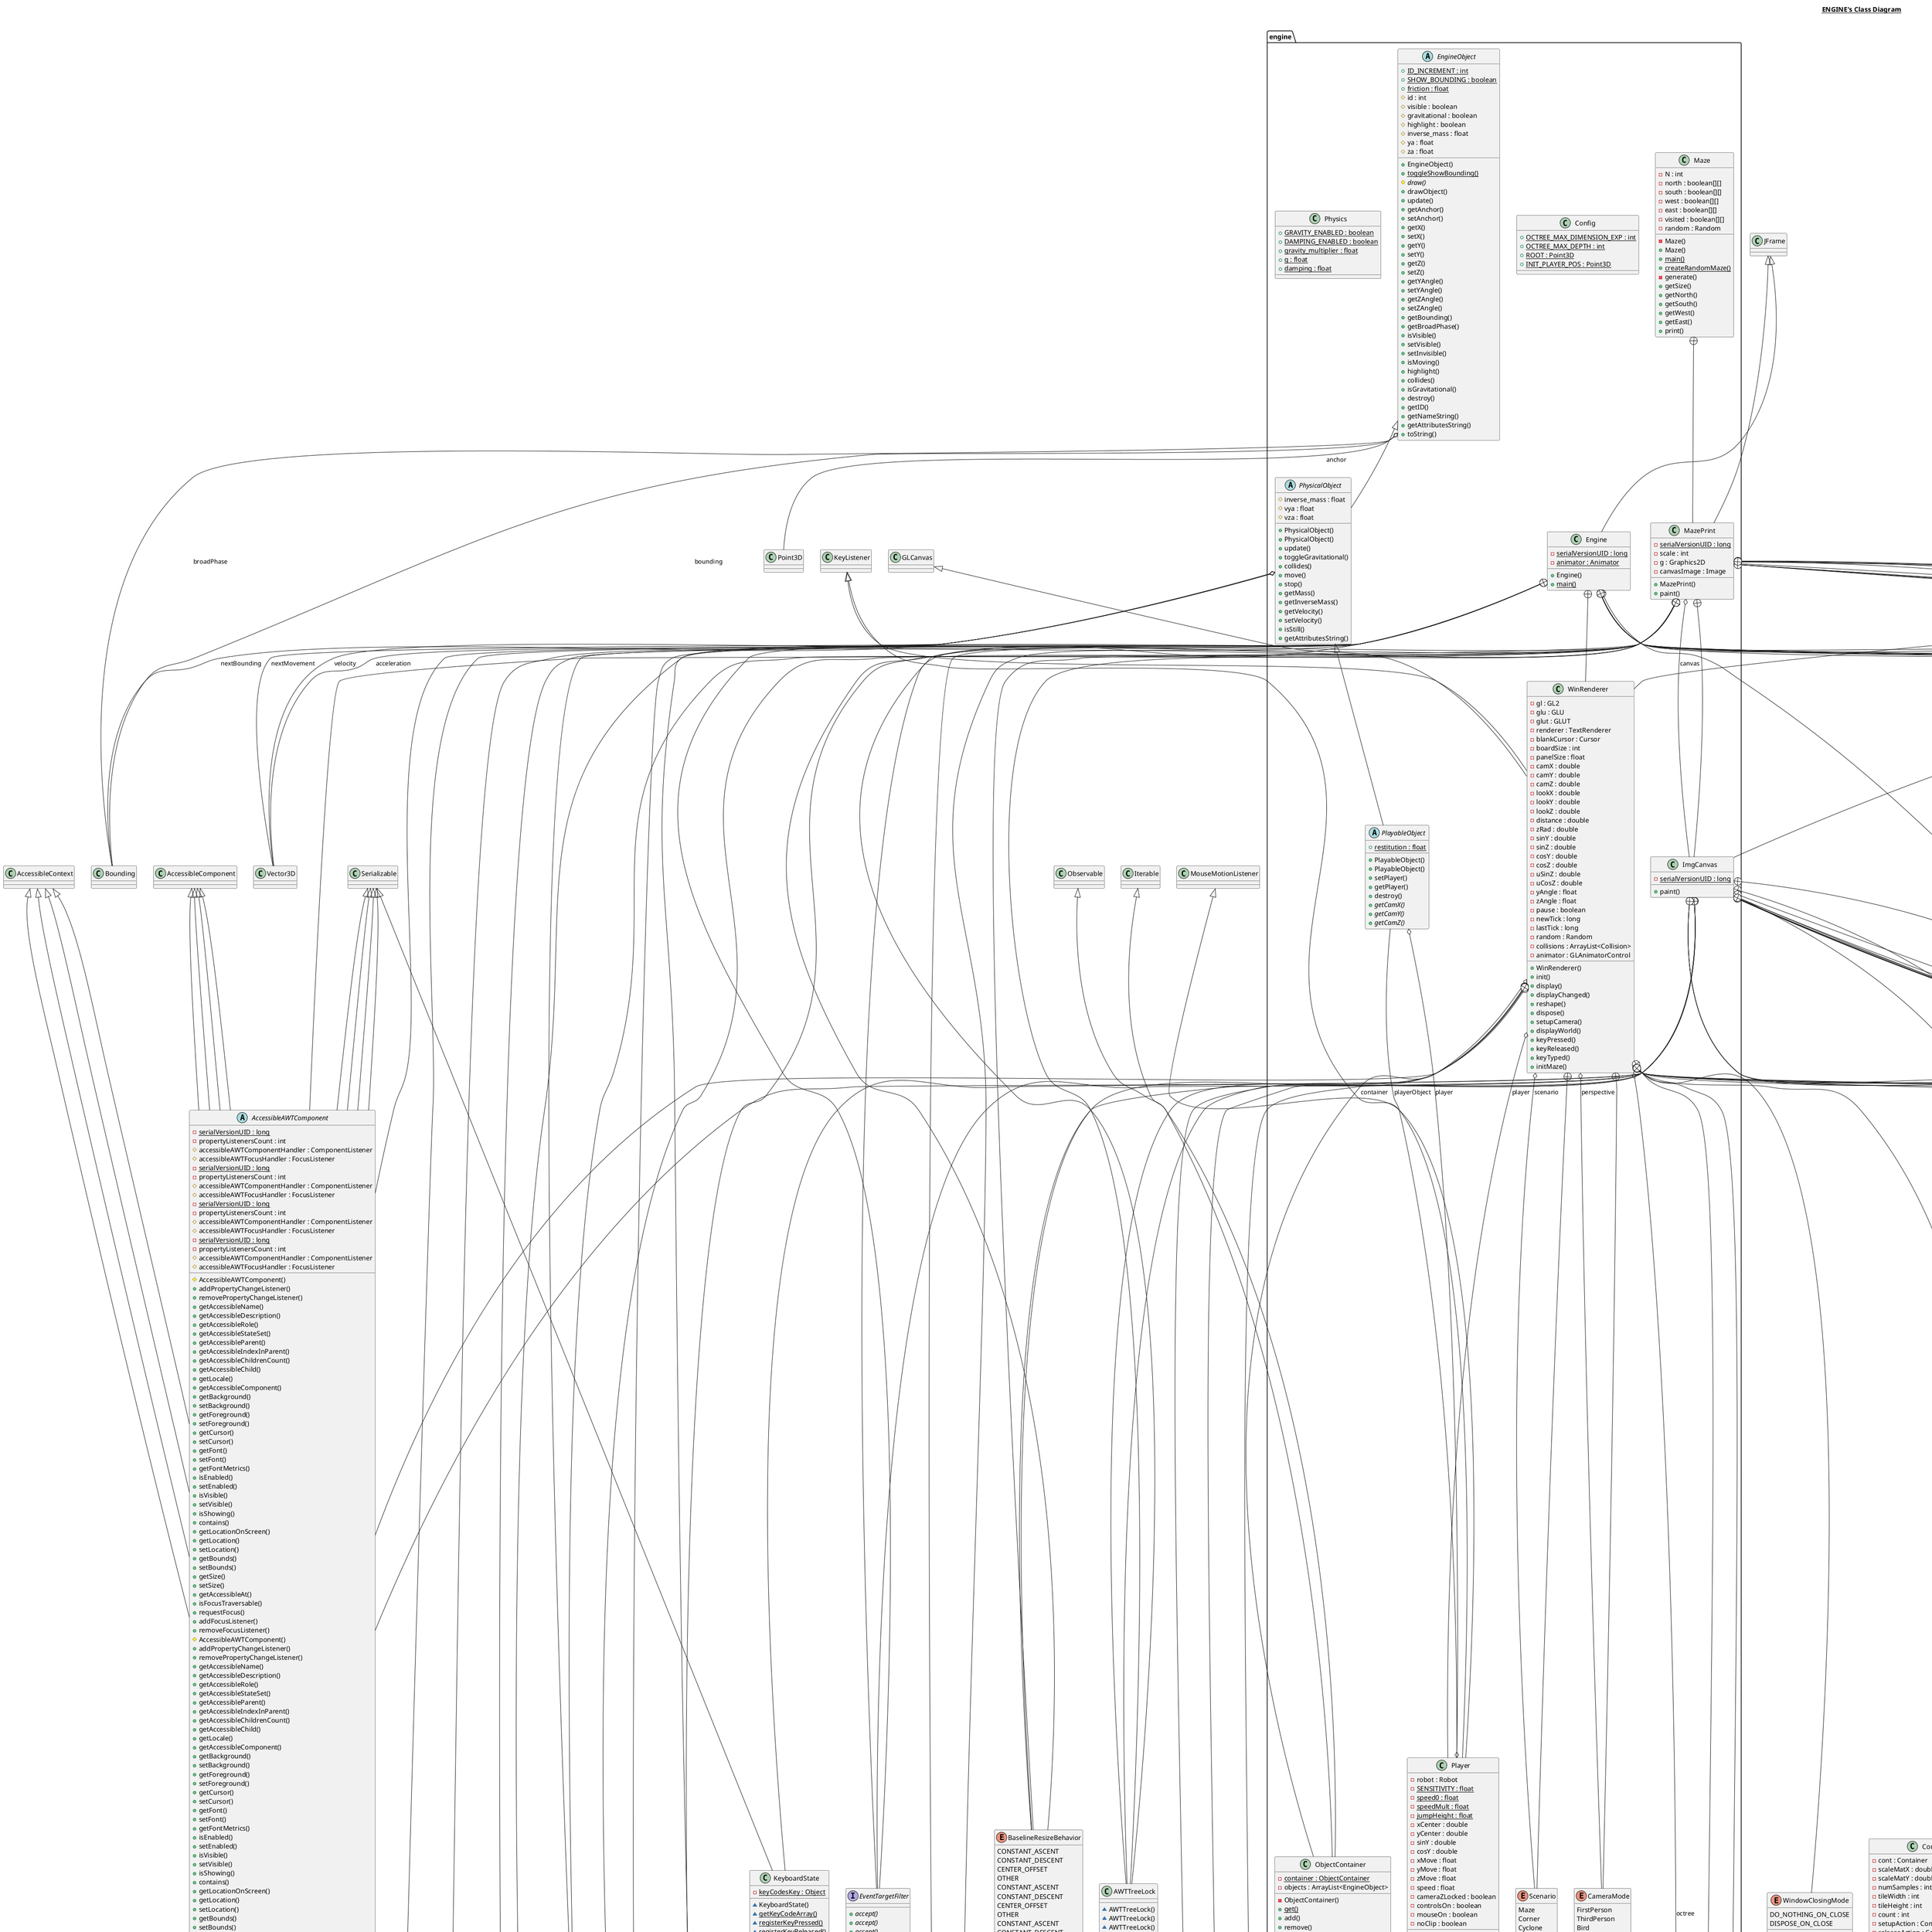 @startuml

title __ENGINE's Class Diagram__\n

  package engine {
    class Config {
        {static} + OCTREE_MAX_DIMENSION_EXP : int
        {static} + OCTREE_MAX_DEPTH : int
        {static} + ROOT : Point3D
        {static} + INIT_PLAYER_POS : Point3D
    }
  }
  

  package engine {
    class Engine {
        {static} - serialVersionUID : long
        {static} - animator : Animator
        + Engine()
        {static} + main()
    }
  }
  

  package engine {
    class WinRenderer {
        - gl : GL2
        - glu : GLU
        - glut : GLUT
        - renderer : TextRenderer
        - blankCursor : Cursor
        - boardSize : int
        - panelSize : float
        - camX : double
        - camY : double
        - camZ : double
        - lookX : double
        - lookY : double
        - lookZ : double
        - distance : double
        - zRad : double
        - sinY : double
        - sinZ : double
        - cosY : double
        - cosZ : double
        - uSinZ : double
        - uCosZ : double
        - yAngle : float
        - zAngle : float
        - pause : boolean
        - newTick : long
        - lastTick : long
        - random : Random
        - collisions : ArrayList<Collision>
        - animator : GLAnimatorControl
        + WinRenderer()
        + init()
        + display()
        + displayChanged()
        + reshape()
        + dispose()
        + setupCamera()
        + displayWorld()
        + keyPressed()
        + keyReleased()
        + keyTyped()
        + initMaze()
    }
  }
  

  package engine {
    enum CameraMode {
      FirstPerson
      ThirdPerson
      Bird
    }
  }
  

  package engine {
    enum Scenario {
      Maze
      Corner
      Cyclone
    }
  }
  

  class DisposeGLEventListenerAction {
      ~ listener : GLEventListener
      - remove : boolean
      - DisposeGLEventListenerAction()
      + run()
  }
  

  class AccessibleAWTCanvas {
      {static} - serialVersionUID : long
      # AccessibleAWTCanvas()
      + getAccessibleRole()
  }
  

  class AccessibleAWTComponentHandler {
      # AccessibleAWTComponentHandler()
      + componentHidden()
      + componentShown()
      + componentMoved()
      + componentResized()
  }
  

  class AccessibleAWTFocusHandler {
      # AccessibleAWTFocusHandler()
      + focusGained()
      + focusLost()
  }
  

  class AWTTreeLock {
      ~ AWTTreeLock()
  }
  

  abstract class AccessibleAWTComponent {
      {static} - serialVersionUID : long
      - propertyListenersCount : int
      # accessibleAWTComponentHandler : ComponentListener
      # accessibleAWTFocusHandler : FocusListener
      # AccessibleAWTComponent()
      + addPropertyChangeListener()
      + removePropertyChangeListener()
      + getAccessibleName()
      + getAccessibleDescription()
      + getAccessibleRole()
      + getAccessibleStateSet()
      + getAccessibleParent()
      + getAccessibleIndexInParent()
      + getAccessibleChildrenCount()
      + getAccessibleChild()
      + getLocale()
      + getAccessibleComponent()
      + getBackground()
      + setBackground()
      + getForeground()
      + setForeground()
      + getCursor()
      + setCursor()
      + getFont()
      + setFont()
      + getFontMetrics()
      + isEnabled()
      + setEnabled()
      + isVisible()
      + setVisible()
      + isShowing()
      + contains()
      + getLocationOnScreen()
      + getLocation()
      + setLocation()
      + getBounds()
      + setBounds()
      + getSize()
      + setSize()
      + getAccessibleAt()
      + isFocusTraversable()
      + requestFocus()
      + addFocusListener()
      + removeFocusListener()
  }
  

  class AccessibleAWTComponentHandler {
      # AccessibleAWTComponentHandler()
      + componentHidden()
      + componentShown()
      + componentMoved()
      + componentResized()
  }
  

  class AccessibleAWTFocusHandler {
      # AccessibleAWTFocusHandler()
      + focusGained()
      + focusLost()
  }
  

  enum BaselineResizeBehavior {
    CONSTANT_ASCENT
    CONSTANT_DESCENT
    CENTER_OFFSET
    OTHER
  }
  

  class BltBufferStrategy {
      # caps : BufferCapabilities
      # backBuffers : VolatileImage[]
      # validatedContents : boolean
      # width : int
      # height : int
      - insets : Insets
      # BltBufferStrategy()
      + dispose()
      # createBackBuffers()
      + getCapabilities()
      + getDrawGraphics()
      ~ getBackBuffer()
      + show()
      ~ showSubRegion()
      # revalidate()
      ~ revalidate()
      + contentsLost()
      + contentsRestored()
  }
  

  class BltSubRegionBufferStrategy {
      # BltSubRegionBufferStrategy()
      + show()
      + showIfNotLost()
  }
  

  class DummyRequestFocusController {
      - DummyRequestFocusController()
      + acceptRequestFocus()
  }
  

  class FlipBufferStrategy {
      # numBuffers : int
      # caps : BufferCapabilities
      # drawBuffer : Image
      # drawVBuffer : VolatileImage
      # validatedContents : boolean
      ~ width : int
      ~ height : int
      # FlipBufferStrategy()
      # createBuffers()
      - updateInternalBuffers()
      # getBackBuffer()
      # flip()
      ~ flipSubRegion()
      # destroyBuffers()
      + getCapabilities()
      + getDrawGraphics()
      # revalidate()
      ~ revalidate()
      + contentsLost()
      + contentsRestored()
      + show()
      ~ showSubRegion()
      + dispose()
  }
  

  class FlipSubRegionBufferStrategy {
      # FlipSubRegionBufferStrategy()
      + show()
      + showIfNotLost()
  }
  

  class ProxyCapabilities {
      - orig : BufferCapabilities
      - ProxyCapabilities()
  }
  

  enum VSyncType {
    VSYNC_DEFAULT
    VSYNC_ON
    VSYNC_OFF
    id
  }
  

  class FlipContents {
      {static} - I_UNDEFINED : int
      {static} - I_BACKGROUND : int
      {static} - I_PRIOR : int
      {static} - I_COPIED : int
      {static} - NAMES : String[]
      {static} + UNDEFINED : FlipContents
      {static} + BACKGROUND : FlipContents
      {static} + PRIOR : FlipContents
      {static} + COPIED : FlipContents
      - FlipContents()
  }
  

  class SingleBufferStrategy {
      - caps : BufferCapabilities
      + SingleBufferStrategy()
      + getCapabilities()
      + getDrawGraphics()
      + contentsLost()
      + contentsRestored()
      + show()
  }
  

  enum WindowClosingMode {
    DO_NOTHING_ON_CLOSE
    DISPOSE_ON_CLOSE
  }
  

  class Context {
      - cont : Container
      - scaleMatX : double
      - scaleMatY : double
      - numSamples : int
      - tileWidth : int
      - tileHeight : int
      - count : int
      - setupAction : ComponentAction
      - releaseAction : ComponentAction
      {static} + setupPrint()
      + releasePrint()
      + getCount()
      - Context()
      - setupPrint()
  }
  

  class AccessibleJFrame {
      # AccessibleJFrame()
      + getAccessibleName()
      + getAccessibleStateSet()
  }
  

  class AccessibleContainerHandler {
      # AccessibleContainerHandler()
      + componentAdded()
      + componentRemoved()
  }
  

  class AccessibleAWTComponentHandler {
      # AccessibleAWTComponentHandler()
      + componentHidden()
      + componentShown()
      + componentMoved()
      + componentResized()
  }
  

  class AccessibleAWTFocusHandler {
      # AccessibleAWTFocusHandler()
      + focusGained()
      + focusLost()
  }
  

  class AccessibleAWTFrame {
      {static} - serialVersionUID : long
      # AccessibleAWTFrame()
      + getAccessibleRole()
      + getAccessibleStateSet()
  }
  

  class AccessibleContainerHandler {
      # AccessibleContainerHandler()
      + componentAdded()
      + componentRemoved()
  }
  

  class AccessibleAWTComponentHandler {
      # AccessibleAWTComponentHandler()
      + componentHidden()
      + componentShown()
      + componentMoved()
      + componentResized()
  }
  

  class AccessibleAWTFocusHandler {
      # AccessibleAWTFocusHandler()
      + focusGained()
      + focusLost()
  }
  

  class AccessibleAWTWindow {
      {static} - serialVersionUID : long
      # AccessibleAWTWindow()
      + getAccessibleRole()
      + getAccessibleStateSet()
  }
  

  class AccessibleContainerHandler {
      # AccessibleContainerHandler()
      + componentAdded()
      + componentRemoved()
  }
  

  class AccessibleAWTComponentHandler {
      # AccessibleAWTComponentHandler()
      + componentHidden()
      + componentShown()
      + componentMoved()
      + componentResized()
  }
  

  class AccessibleAWTFocusHandler {
      # AccessibleAWTFocusHandler()
      + focusGained()
      + focusLost()
  }
  

  enum Type {
    NORMAL
    UTILITY
    POPUP
  }
  

  class WindowDisposerRecord {
      ~ owner : WeakReference<Window>
      ~ weakThis : WeakReference<Window>
      ~ context : WeakReference<AppContext>
      ~ WindowDisposerRecord()
      + updateOwner()
      + dispose()
  }
  

  class AccessibleAWTContainer {
      {static} - serialVersionUID : long
      - propertyListenersCount : int
      # accessibleContainerHandler : ContainerListener
      # AccessibleAWTContainer()
      + getAccessibleChildrenCount()
      + getAccessibleChild()
      + getAccessibleAt()
      + addPropertyChangeListener()
      + removePropertyChangeListener()
  }
  

  class AccessibleContainerHandler {
      # AccessibleContainerHandler()
      + componentAdded()
      + componentRemoved()
  }
  

  class AccessibleAWTComponentHandler {
      # AccessibleAWTComponentHandler()
      + componentHidden()
      + componentShown()
      + componentMoved()
      + componentResized()
  }
  

  class AccessibleAWTFocusHandler {
      # AccessibleAWTFocusHandler()
      + focusGained()
      + focusLost()
  }
  

  class DropTargetEventTargetFilter {
      {static} ~ FILTER : EventTargetFilter
      - DropTargetEventTargetFilter()
      + accept()
  }
  

  interface EventTargetFilter {
      {abstract} + accept()
  }
  

  class MouseEventTargetFilter {
      {static} ~ FILTER : EventTargetFilter
      - MouseEventTargetFilter()
      + accept()
  }
  

  class WakingRunnable {
      ~ WakingRunnable()
      + run()
  }
  

  class AWTTreeLock {
      ~ AWTTreeLock()
  }
  

  abstract class AccessibleAWTComponent {
      {static} - serialVersionUID : long
      - propertyListenersCount : int
      # accessibleAWTComponentHandler : ComponentListener
      # accessibleAWTFocusHandler : FocusListener
      # AccessibleAWTComponent()
      + addPropertyChangeListener()
      + removePropertyChangeListener()
      + getAccessibleName()
      + getAccessibleDescription()
      + getAccessibleRole()
      + getAccessibleStateSet()
      + getAccessibleParent()
      + getAccessibleIndexInParent()
      + getAccessibleChildrenCount()
      + getAccessibleChild()
      + getLocale()
      + getAccessibleComponent()
      + getBackground()
      + setBackground()
      + getForeground()
      + setForeground()
      + getCursor()
      + setCursor()
      + getFont()
      + setFont()
      + getFontMetrics()
      + isEnabled()
      + setEnabled()
      + isVisible()
      + setVisible()
      + isShowing()
      + contains()
      + getLocationOnScreen()
      + getLocation()
      + setLocation()
      + getBounds()
      + setBounds()
      + getSize()
      + setSize()
      + getAccessibleAt()
      + isFocusTraversable()
      + requestFocus()
      + addFocusListener()
      + removeFocusListener()
  }
  

  class AccessibleAWTComponentHandler {
      # AccessibleAWTComponentHandler()
      + componentHidden()
      + componentShown()
      + componentMoved()
      + componentResized()
  }
  

  class AccessibleAWTFocusHandler {
      # AccessibleAWTFocusHandler()
      + focusGained()
      + focusLost()
  }
  

  enum BaselineResizeBehavior {
    CONSTANT_ASCENT
    CONSTANT_DESCENT
    CENTER_OFFSET
    OTHER
  }
  

  class BltBufferStrategy {
      # caps : BufferCapabilities
      # backBuffers : VolatileImage[]
      # validatedContents : boolean
      # width : int
      # height : int
      - insets : Insets
      # BltBufferStrategy()
      + dispose()
      # createBackBuffers()
      + getCapabilities()
      + getDrawGraphics()
      ~ getBackBuffer()
      + show()
      ~ showSubRegion()
      # revalidate()
      ~ revalidate()
      + contentsLost()
      + contentsRestored()
  }
  

  class BltSubRegionBufferStrategy {
      # BltSubRegionBufferStrategy()
      + show()
      + showIfNotLost()
  }
  

  class DummyRequestFocusController {
      - DummyRequestFocusController()
      + acceptRequestFocus()
  }
  

  class FlipBufferStrategy {
      # numBuffers : int
      # caps : BufferCapabilities
      # drawBuffer : Image
      # drawVBuffer : VolatileImage
      # validatedContents : boolean
      ~ width : int
      ~ height : int
      # FlipBufferStrategy()
      # createBuffers()
      - updateInternalBuffers()
      # getBackBuffer()
      # flip()
      ~ flipSubRegion()
      # destroyBuffers()
      + getCapabilities()
      + getDrawGraphics()
      # revalidate()
      ~ revalidate()
      + contentsLost()
      + contentsRestored()
      + show()
      ~ showSubRegion()
      + dispose()
  }
  

  class FlipSubRegionBufferStrategy {
      # FlipSubRegionBufferStrategy()
      + show()
      + showIfNotLost()
  }
  

  class ProxyCapabilities {
      - orig : BufferCapabilities
      - ProxyCapabilities()
  }
  

  enum VSyncType {
    VSYNC_DEFAULT
    VSYNC_ON
    VSYNC_OFF
    id
  }
  

  class FlipContents {
      {static} - I_UNDEFINED : int
      {static} - I_BACKGROUND : int
      {static} - I_PRIOR : int
      {static} - I_COPIED : int
      {static} - NAMES : String[]
      {static} + UNDEFINED : FlipContents
      {static} + BACKGROUND : FlipContents
      {static} + PRIOR : FlipContents
      {static} + COPIED : FlipContents
      - FlipContents()
  }
  

  class SingleBufferStrategy {
      - caps : BufferCapabilities
      + SingleBufferStrategy()
      + getCapabilities()
      + getDrawGraphics()
      + contentsLost()
      + contentsRestored()
      + show()
  }
  

  package engine {
    abstract class EngineObject {
        {static} + ID_INCREMENT : int
        {static} + SHOW_BOUNDING : boolean
        {static} + friction : float
        # id : int
        # visible : boolean
        # gravitational : boolean
        # highlight : boolean
        # inverse_mass : float
        # ya : float
        # za : float
        + EngineObject()
        {static} + toggleShowBounding()
        {abstract} # draw()
        + drawObject()
        + update()
        + getAnchor()
        + setAnchor()
        + getX()
        + setX()
        + getY()
        + setY()
        + getZ()
        + setZ()
        + getYAngle()
        + setYAngle()
        + getZAngle()
        + setZAngle()
        + getBounding()
        + getBroadPhase()
        + isVisible()
        + setVisible()
        + setInvisible()
        + isMoving()
        + highlight()
        + collides()
        + isGravitational()
        + destroy()
        + getID()
        + getNameString()
        + getAttributesString()
        + toString()
    }
  }
  

  package engine {
    class Maze {
        - N : int
        - north : boolean[][]
        - south : boolean[][]
        - west : boolean[][]
        - east : boolean[][]
        - visited : boolean[][]
        - random : Random
        - Maze()
        + Maze()
        {static} + main()
        {static} + createRandomMaze()
        - generate()
        + getSize()
        + getNorth()
        + getSouth()
        + getWest()
        + getEast()
        + print()
    }
  }
  

  package engine {
    class MazePrint {
        {static} - serialVersionUID : long
        - scale : int
        - g : Graphics2D
        - canvasImage : Image
        + MazePrint()
        + paint()
    }
  }
  

  package engine {
    class ImgCanvas {
        {static} - serialVersionUID : long
        + paint()
    }
  }
  

  class AccessibleJPanel {
      # AccessibleJPanel()
      + getAccessibleRole()
  }
  

  class AccessibleContainerHandler {
      # AccessibleContainerHandler()
      + componentAdded()
      + componentRemoved()
  }
  

  class AccessibleFocusHandler {
      # AccessibleFocusHandler()
      + focusGained()
      + focusLost()
  }
  

  class AccessibleContainerHandler {
      # AccessibleContainerHandler()
      + componentAdded()
      + componentRemoved()
  }
  

  class AccessibleAWTComponentHandler {
      # AccessibleAWTComponentHandler()
      + componentHidden()
      + componentShown()
      + componentMoved()
      + componentResized()
  }
  

  class AccessibleAWTFocusHandler {
      # AccessibleAWTFocusHandler()
      + focusGained()
      + focusLost()
  }
  

  abstract class AccessibleJComponent {
      - propertyListenersCount : int
      # accessibleFocusHandler : FocusListener
      # AccessibleJComponent()
      + addPropertyChangeListener()
      + removePropertyChangeListener()
      # getBorderTitle()
      + getAccessibleName()
      + getAccessibleDescription()
      + getAccessibleRole()
      + getAccessibleStateSet()
      + getAccessibleChildrenCount()
      + getAccessibleChild()
      ~ getAccessibleExtendedComponent()
      + getToolTipText()
      + getTitledBorderText()
      + getAccessibleKeyBinding()
  }
  

  class AccessibleContainerHandler {
      # AccessibleContainerHandler()
      + componentAdded()
      + componentRemoved()
  }
  

  class AccessibleFocusHandler {
      # AccessibleFocusHandler()
      + focusGained()
      + focusLost()
  }
  

  class AccessibleContainerHandler {
      # AccessibleContainerHandler()
      + componentAdded()
      + componentRemoved()
  }
  

  class AccessibleAWTComponentHandler {
      # AccessibleAWTComponentHandler()
      + componentHidden()
      + componentShown()
      + componentMoved()
      + componentResized()
  }
  

  class AccessibleAWTFocusHandler {
      # AccessibleAWTFocusHandler()
      + focusGained()
      + focusLost()
  }
  

  class ActionStandin {
      - actionListener : ActionListener
      - command : String
      - action : Action
      ~ ActionStandin()
      + getValue()
      + isEnabled()
      + actionPerformed()
      + putValue()
      + setEnabled()
      + addPropertyChangeListener()
      + removePropertyChangeListener()
  }
  

  class IntVector {
      ~ array : int[]
      ~ count : int
      ~ capacity : int
      ~ IntVector()
      ~ size()
      ~ elementAt()
      ~ addElement()
      ~ setElementAt()
  }
  

  class KeyboardState {
      {static} - keyCodesKey : Object
      ~ KeyboardState()
      {static} ~ getKeyCodeArray()
      {static} ~ registerKeyPressed()
      {static} ~ registerKeyReleased()
      {static} ~ keyIsPressed()
      {static} ~ shouldProcess()
  }
  

  class ReadObjectCallback {
      - roots : Vector<JComponent>
      - inputStream : ObjectInputStream
      ~ ReadObjectCallback()
      + validateObject()
      - registerComponent()
  }
  

  class AccessibleAWTContainer {
      {static} - serialVersionUID : long
      - propertyListenersCount : int
      # accessibleContainerHandler : ContainerListener
      # AccessibleAWTContainer()
      + getAccessibleChildrenCount()
      + getAccessibleChild()
      + getAccessibleAt()
      + addPropertyChangeListener()
      + removePropertyChangeListener()
  }
  

  class AccessibleContainerHandler {
      # AccessibleContainerHandler()
      + componentAdded()
      + componentRemoved()
  }
  

  class AccessibleAWTComponentHandler {
      # AccessibleAWTComponentHandler()
      + componentHidden()
      + componentShown()
      + componentMoved()
      + componentResized()
  }
  

  class AccessibleAWTFocusHandler {
      # AccessibleAWTFocusHandler()
      + focusGained()
      + focusLost()
  }
  

  class DropTargetEventTargetFilter {
      {static} ~ FILTER : EventTargetFilter
      - DropTargetEventTargetFilter()
      + accept()
  }
  

  interface EventTargetFilter {
      {abstract} + accept()
  }
  

  class MouseEventTargetFilter {
      {static} ~ FILTER : EventTargetFilter
      - MouseEventTargetFilter()
      + accept()
  }
  

  class WakingRunnable {
      ~ WakingRunnable()
      + run()
  }
  

  class AWTTreeLock {
      ~ AWTTreeLock()
  }
  

  abstract class AccessibleAWTComponent {
      {static} - serialVersionUID : long
      - propertyListenersCount : int
      # accessibleAWTComponentHandler : ComponentListener
      # accessibleAWTFocusHandler : FocusListener
      # AccessibleAWTComponent()
      + addPropertyChangeListener()
      + removePropertyChangeListener()
      + getAccessibleName()
      + getAccessibleDescription()
      + getAccessibleRole()
      + getAccessibleStateSet()
      + getAccessibleParent()
      + getAccessibleIndexInParent()
      + getAccessibleChildrenCount()
      + getAccessibleChild()
      + getLocale()
      + getAccessibleComponent()
      + getBackground()
      + setBackground()
      + getForeground()
      + setForeground()
      + getCursor()
      + setCursor()
      + getFont()
      + setFont()
      + getFontMetrics()
      + isEnabled()
      + setEnabled()
      + isVisible()
      + setVisible()
      + isShowing()
      + contains()
      + getLocationOnScreen()
      + getLocation()
      + setLocation()
      + getBounds()
      + setBounds()
      + getSize()
      + setSize()
      + getAccessibleAt()
      + isFocusTraversable()
      + requestFocus()
      + addFocusListener()
      + removeFocusListener()
  }
  

  class AccessibleAWTComponentHandler {
      # AccessibleAWTComponentHandler()
      + componentHidden()
      + componentShown()
      + componentMoved()
      + componentResized()
  }
  

  class AccessibleAWTFocusHandler {
      # AccessibleAWTFocusHandler()
      + focusGained()
      + focusLost()
  }
  

  enum BaselineResizeBehavior {
    CONSTANT_ASCENT
    CONSTANT_DESCENT
    CENTER_OFFSET
    OTHER
  }
  

  class BltBufferStrategy {
      # caps : BufferCapabilities
      # backBuffers : VolatileImage[]
      # validatedContents : boolean
      # width : int
      # height : int
      - insets : Insets
      # BltBufferStrategy()
      + dispose()
      # createBackBuffers()
      + getCapabilities()
      + getDrawGraphics()
      ~ getBackBuffer()
      + show()
      ~ showSubRegion()
      # revalidate()
      ~ revalidate()
      + contentsLost()
      + contentsRestored()
  }
  

  class BltSubRegionBufferStrategy {
      # BltSubRegionBufferStrategy()
      + show()
      + showIfNotLost()
  }
  

  class DummyRequestFocusController {
      - DummyRequestFocusController()
      + acceptRequestFocus()
  }
  

  class FlipBufferStrategy {
      # numBuffers : int
      # caps : BufferCapabilities
      # drawBuffer : Image
      # drawVBuffer : VolatileImage
      # validatedContents : boolean
      ~ width : int
      ~ height : int
      # FlipBufferStrategy()
      # createBuffers()
      - updateInternalBuffers()
      # getBackBuffer()
      # flip()
      ~ flipSubRegion()
      # destroyBuffers()
      + getCapabilities()
      + getDrawGraphics()
      # revalidate()
      ~ revalidate()
      + contentsLost()
      + contentsRestored()
      + show()
      ~ showSubRegion()
      + dispose()
  }
  

  class FlipSubRegionBufferStrategy {
      # FlipSubRegionBufferStrategy()
      + show()
      + showIfNotLost()
  }
  

  class ProxyCapabilities {
      - orig : BufferCapabilities
      - ProxyCapabilities()
  }
  

  enum VSyncType {
    VSYNC_DEFAULT
    VSYNC_ON
    VSYNC_OFF
    id
  }
  

  class FlipContents {
      {static} - I_UNDEFINED : int
      {static} - I_BACKGROUND : int
      {static} - I_PRIOR : int
      {static} - I_COPIED : int
      {static} - NAMES : String[]
      {static} + UNDEFINED : FlipContents
      {static} + BACKGROUND : FlipContents
      {static} + PRIOR : FlipContents
      {static} + COPIED : FlipContents
      - FlipContents()
  }
  

  class SingleBufferStrategy {
      - caps : BufferCapabilities
      + SingleBufferStrategy()
      + getCapabilities()
      + getDrawGraphics()
      + contentsLost()
      + contentsRestored()
      + show()
  }
  

  class AccessibleJFrame {
      # AccessibleJFrame()
      + getAccessibleName()
      + getAccessibleStateSet()
  }
  

  class AccessibleContainerHandler {
      # AccessibleContainerHandler()
      + componentAdded()
      + componentRemoved()
  }
  

  class AccessibleAWTComponentHandler {
      # AccessibleAWTComponentHandler()
      + componentHidden()
      + componentShown()
      + componentMoved()
      + componentResized()
  }
  

  class AccessibleAWTFocusHandler {
      # AccessibleAWTFocusHandler()
      + focusGained()
      + focusLost()
  }
  

  class AccessibleAWTFrame {
      {static} - serialVersionUID : long
      # AccessibleAWTFrame()
      + getAccessibleRole()
      + getAccessibleStateSet()
  }
  

  class AccessibleContainerHandler {
      # AccessibleContainerHandler()
      + componentAdded()
      + componentRemoved()
  }
  

  class AccessibleAWTComponentHandler {
      # AccessibleAWTComponentHandler()
      + componentHidden()
      + componentShown()
      + componentMoved()
      + componentResized()
  }
  

  class AccessibleAWTFocusHandler {
      # AccessibleAWTFocusHandler()
      + focusGained()
      + focusLost()
  }
  

  class AccessibleAWTWindow {
      {static} - serialVersionUID : long
      # AccessibleAWTWindow()
      + getAccessibleRole()
      + getAccessibleStateSet()
  }
  

  class AccessibleContainerHandler {
      # AccessibleContainerHandler()
      + componentAdded()
      + componentRemoved()
  }
  

  class AccessibleAWTComponentHandler {
      # AccessibleAWTComponentHandler()
      + componentHidden()
      + componentShown()
      + componentMoved()
      + componentResized()
  }
  

  class AccessibleAWTFocusHandler {
      # AccessibleAWTFocusHandler()
      + focusGained()
      + focusLost()
  }
  

  enum Type {
    NORMAL
    UTILITY
    POPUP
  }
  

  class WindowDisposerRecord {
      ~ owner : WeakReference<Window>
      ~ weakThis : WeakReference<Window>
      ~ context : WeakReference<AppContext>
      ~ WindowDisposerRecord()
      + updateOwner()
      + dispose()
  }
  

  class AccessibleAWTContainer {
      {static} - serialVersionUID : long
      - propertyListenersCount : int
      # accessibleContainerHandler : ContainerListener
      # AccessibleAWTContainer()
      + getAccessibleChildrenCount()
      + getAccessibleChild()
      + getAccessibleAt()
      + addPropertyChangeListener()
      + removePropertyChangeListener()
  }
  

  class AccessibleContainerHandler {
      # AccessibleContainerHandler()
      + componentAdded()
      + componentRemoved()
  }
  

  class AccessibleAWTComponentHandler {
      # AccessibleAWTComponentHandler()
      + componentHidden()
      + componentShown()
      + componentMoved()
      + componentResized()
  }
  

  class AccessibleAWTFocusHandler {
      # AccessibleAWTFocusHandler()
      + focusGained()
      + focusLost()
  }
  

  class DropTargetEventTargetFilter {
      {static} ~ FILTER : EventTargetFilter
      - DropTargetEventTargetFilter()
      + accept()
  }
  

  interface EventTargetFilter {
      {abstract} + accept()
  }
  

  class MouseEventTargetFilter {
      {static} ~ FILTER : EventTargetFilter
      - MouseEventTargetFilter()
      + accept()
  }
  

  class WakingRunnable {
      ~ WakingRunnable()
      + run()
  }
  

  class AWTTreeLock {
      ~ AWTTreeLock()
  }
  

  abstract class AccessibleAWTComponent {
      {static} - serialVersionUID : long
      - propertyListenersCount : int
      # accessibleAWTComponentHandler : ComponentListener
      # accessibleAWTFocusHandler : FocusListener
      # AccessibleAWTComponent()
      + addPropertyChangeListener()
      + removePropertyChangeListener()
      + getAccessibleName()
      + getAccessibleDescription()
      + getAccessibleRole()
      + getAccessibleStateSet()
      + getAccessibleParent()
      + getAccessibleIndexInParent()
      + getAccessibleChildrenCount()
      + getAccessibleChild()
      + getLocale()
      + getAccessibleComponent()
      + getBackground()
      + setBackground()
      + getForeground()
      + setForeground()
      + getCursor()
      + setCursor()
      + getFont()
      + setFont()
      + getFontMetrics()
      + isEnabled()
      + setEnabled()
      + isVisible()
      + setVisible()
      + isShowing()
      + contains()
      + getLocationOnScreen()
      + getLocation()
      + setLocation()
      + getBounds()
      + setBounds()
      + getSize()
      + setSize()
      + getAccessibleAt()
      + isFocusTraversable()
      + requestFocus()
      + addFocusListener()
      + removeFocusListener()
  }
  

  class AccessibleAWTComponentHandler {
      # AccessibleAWTComponentHandler()
      + componentHidden()
      + componentShown()
      + componentMoved()
      + componentResized()
  }
  

  class AccessibleAWTFocusHandler {
      # AccessibleAWTFocusHandler()
      + focusGained()
      + focusLost()
  }
  

  enum BaselineResizeBehavior {
    CONSTANT_ASCENT
    CONSTANT_DESCENT
    CENTER_OFFSET
    OTHER
  }
  

  class BltBufferStrategy {
      # caps : BufferCapabilities
      # backBuffers : VolatileImage[]
      # validatedContents : boolean
      # width : int
      # height : int
      - insets : Insets
      # BltBufferStrategy()
      + dispose()
      # createBackBuffers()
      + getCapabilities()
      + getDrawGraphics()
      ~ getBackBuffer()
      + show()
      ~ showSubRegion()
      # revalidate()
      ~ revalidate()
      + contentsLost()
      + contentsRestored()
  }
  

  class BltSubRegionBufferStrategy {
      # BltSubRegionBufferStrategy()
      + show()
      + showIfNotLost()
  }
  

  class DummyRequestFocusController {
      - DummyRequestFocusController()
      + acceptRequestFocus()
  }
  

  class FlipBufferStrategy {
      # numBuffers : int
      # caps : BufferCapabilities
      # drawBuffer : Image
      # drawVBuffer : VolatileImage
      # validatedContents : boolean
      ~ width : int
      ~ height : int
      # FlipBufferStrategy()
      # createBuffers()
      - updateInternalBuffers()
      # getBackBuffer()
      # flip()
      ~ flipSubRegion()
      # destroyBuffers()
      + getCapabilities()
      + getDrawGraphics()
      # revalidate()
      ~ revalidate()
      + contentsLost()
      + contentsRestored()
      + show()
      ~ showSubRegion()
      + dispose()
  }
  

  class FlipSubRegionBufferStrategy {
      # FlipSubRegionBufferStrategy()
      + show()
      + showIfNotLost()
  }
  

  class ProxyCapabilities {
      - orig : BufferCapabilities
      - ProxyCapabilities()
  }
  

  enum VSyncType {
    VSYNC_DEFAULT
    VSYNC_ON
    VSYNC_OFF
    id
  }
  

  class FlipContents {
      {static} - I_UNDEFINED : int
      {static} - I_BACKGROUND : int
      {static} - I_PRIOR : int
      {static} - I_COPIED : int
      {static} - NAMES : String[]
      {static} + UNDEFINED : FlipContents
      {static} + BACKGROUND : FlipContents
      {static} + PRIOR : FlipContents
      {static} + COPIED : FlipContents
      - FlipContents()
  }
  

  class SingleBufferStrategy {
      - caps : BufferCapabilities
      + SingleBufferStrategy()
      + getCapabilities()
      + getDrawGraphics()
      + contentsLost()
      + contentsRestored()
      + show()
  }
  

  package engine {
    class ObjectContainer {
        {static} - container : ObjectContainer
        - objects : ArrayList<EngineObject>
        - ObjectContainer()
        {static} + get()
        + add()
        + remove()
        + clear()
        + contains()
        + size()
        + iterator()
    }
  }
  

  package engine {
    abstract class PhysicalObject {
        # inverse_mass : float
        # vya : float
        # vza : float
        + PhysicalObject()
        + PhysicalObject()
        + update()
        + toggleGravitational()
        + collides()
        + move()
        + stop()
        + getMass()
        + getInverseMass()
        + getVelocity()
        + setVelocity()
        + isStill()
        + getAttributesString()
    }
  }
  

  package engine {
    class Physics {
        {static} + GRAVITY_ENABLED : boolean
        {static} + DAMPING_ENABLED : boolean
        {static} + gravity_multiplier : float
        {static} + g : float
        {static} + damping : float
    }
  }
  

  package engine {
    abstract class PlayableObject {
        {static} + restitution : float
        + PlayableObject()
        + PlayableObject()
        + setPlayer()
        + getPlayer()
        + destroy()
        {abstract} + getCamX()
        {abstract} + getCamY()
        {abstract} + getCamZ()
    }
  }
  

  package engine {
    class Player {
        - robot : Robot
        {static} - SENSITIVITY : float
        {static} - speed0 : float
        {static} - speedMult : float
        {static} - jumpHeight : float
        - xCenter : double
        - yCenter : double
        - sinY : double
        - cosY : double
        - xMove : float
        - yMove : float
        - zMove : float
        - speed : float
        - cameraZLocked : boolean
        - controlsOn : boolean
        - mouseOn : boolean
        - noClip : boolean
        + Player()
        + Player()
        + setPlayerObject()
        + getPlayerObject()
        + control()
        + keyPressed()
        + keyReleased()
        + keyTyped()
        + mouseDragged()
        + mouseMoved()
        + setCenter()
        + noClip()
        + reset()
        + isMouseOn()
        + isCameraZLocked()
    }
  }
  

  Engine -up-|> JFrame
  Engine +-down- WinRenderer
  Engine +-down- AccessibleJFrame
  Engine +-down- AccessibleAWTFrame
  Engine +-down- AccessibleAWTWindow
  Engine +-down- Type
  Engine +-down- WindowDisposerRecord
  Engine +-down- AccessibleAWTContainer
  Engine +-down- DropTargetEventTargetFilter
  Engine +-down- EventTargetFilter
  Engine +-down- MouseEventTargetFilter
  Engine +-down- WakingRunnable
  Engine +-down- AWTTreeLock
  Engine +-down- AccessibleAWTComponent
  Engine +-down- BaselineResizeBehavior
  Engine +-down- BltBufferStrategy
  Engine +-down- BltSubRegionBufferStrategy
  Engine +-down- DummyRequestFocusController
  Engine +-down- FlipBufferStrategy
  Engine +-down- FlipSubRegionBufferStrategy
  Engine +-down- ProxyCapabilities
  Engine +-down- SingleBufferStrategy
  WinRenderer -up-|> GLEventListener
  WinRenderer -up-|> KeyListener
  WinRenderer -up-|> GLCanvas
  WinRenderer o-- CameraMode : perspective
  WinRenderer o-- Scenario : scenario
  WinRenderer o-- ObjectContainer : container
  WinRenderer o-- Octree : octree
  WinRenderer o-- Player : player
  WinRenderer +-down- CameraMode
  WinRenderer +-down- Scenario
  WinRenderer +-down- DisposeGLEventListenerAction
  WinRenderer +-down- AccessibleAWTCanvas
  WinRenderer +-down- AWTTreeLock
  WinRenderer +-down- AccessibleAWTComponent
  WinRenderer +-down- BaselineResizeBehavior
  WinRenderer +-down- BltBufferStrategy
  WinRenderer +-down- BltSubRegionBufferStrategy
  WinRenderer +-down- DummyRequestFocusController
  WinRenderer +-down- FlipBufferStrategy
  WinRenderer +-down- FlipSubRegionBufferStrategy
  WinRenderer +-down- ProxyCapabilities
  WinRenderer +-down- SingleBufferStrategy
  WinRenderer +-down- WindowClosingMode
  WinRenderer +-down- Context
  DisposeGLEventListenerAction -up-|> Runnable
  AccessibleAWTCanvas -up-|> AccessibleAWTComponent
  AccessibleAWTCanvas +-down- AccessibleAWTComponentHandler
  AccessibleAWTCanvas +-down- AccessibleAWTFocusHandler
  AccessibleAWTComponentHandler -up-|> ComponentListener
  AccessibleAWTFocusHandler -up-|> FocusListener
  AccessibleAWTComponent -up-|> Serializable
  AccessibleAWTComponent -up-|> AccessibleComponent
  AccessibleAWTComponent -up-|> AccessibleContext
  AccessibleAWTComponent +-down- AccessibleAWTComponentHandler
  AccessibleAWTComponent +-down- AccessibleAWTFocusHandler
  AccessibleAWTComponentHandler -up-|> ComponentListener
  AccessibleAWTFocusHandler -up-|> FocusListener
  BltBufferStrategy -up-|> BufferStrategy
  BltSubRegionBufferStrategy -up-|> SubRegionShowable
  BltSubRegionBufferStrategy -up-|> BltBufferStrategy
  DummyRequestFocusController -up-|> RequestFocusController
  FlipBufferStrategy -up-|> BufferStrategy
  FlipSubRegionBufferStrategy -up-|> SubRegionShowable
  FlipSubRegionBufferStrategy -up-|> FlipBufferStrategy
  ProxyCapabilities -up-|> ExtendedBufferCapabilities
  ProxyCapabilities +-down- VSyncType
  ProxyCapabilities +-down- FlipContents
  FlipContents -up-|> AttributeValue
  SingleBufferStrategy -up-|> BufferStrategy
  AccessibleJFrame -up-|> AccessibleAWTFrame
  AccessibleJFrame +-down- AccessibleContainerHandler
  AccessibleJFrame +-down- AccessibleAWTComponentHandler
  AccessibleJFrame +-down- AccessibleAWTFocusHandler
  AccessibleContainerHandler -up-|> ContainerListener
  AccessibleAWTComponentHandler -up-|> ComponentListener
  AccessibleAWTFocusHandler -up-|> FocusListener
  AccessibleAWTFrame -up-|> AccessibleAWTWindow
  AccessibleAWTFrame +-down- AccessibleContainerHandler
  AccessibleAWTFrame +-down- AccessibleAWTComponentHandler
  AccessibleAWTFrame +-down- AccessibleAWTFocusHandler
  AccessibleContainerHandler -up-|> ContainerListener
  AccessibleAWTComponentHandler -up-|> ComponentListener
  AccessibleAWTFocusHandler -up-|> FocusListener
  AccessibleAWTWindow -up-|> AccessibleAWTContainer
  AccessibleAWTWindow +-down- AccessibleContainerHandler
  AccessibleAWTWindow +-down- AccessibleAWTComponentHandler
  AccessibleAWTWindow +-down- AccessibleAWTFocusHandler
  AccessibleContainerHandler -up-|> ContainerListener
  AccessibleAWTComponentHandler -up-|> ComponentListener
  AccessibleAWTFocusHandler -up-|> FocusListener
  WindowDisposerRecord -up-|> DisposerRecord
  AccessibleAWTContainer -up-|> AccessibleAWTComponent
  AccessibleAWTContainer +-down- AccessibleContainerHandler
  AccessibleAWTContainer +-down- AccessibleAWTComponentHandler
  AccessibleAWTContainer +-down- AccessibleAWTFocusHandler
  AccessibleContainerHandler -up-|> ContainerListener
  AccessibleAWTComponentHandler -up-|> ComponentListener
  AccessibleAWTFocusHandler -up-|> FocusListener
  DropTargetEventTargetFilter -up-|> EventTargetFilter
  MouseEventTargetFilter -up-|> EventTargetFilter
  WakingRunnable -up-|> Runnable
  AccessibleAWTComponent -up-|> Serializable
  AccessibleAWTComponent -up-|> AccessibleComponent
  AccessibleAWTComponent -up-|> AccessibleContext
  AccessibleAWTComponent +-down- AccessibleAWTComponentHandler
  AccessibleAWTComponent +-down- AccessibleAWTFocusHandler
  AccessibleAWTComponentHandler -up-|> ComponentListener
  AccessibleAWTFocusHandler -up-|> FocusListener
  BltBufferStrategy -up-|> BufferStrategy
  BltSubRegionBufferStrategy -up-|> SubRegionShowable
  BltSubRegionBufferStrategy -up-|> BltBufferStrategy
  DummyRequestFocusController -up-|> RequestFocusController
  FlipBufferStrategy -up-|> BufferStrategy
  FlipSubRegionBufferStrategy -up-|> SubRegionShowable
  FlipSubRegionBufferStrategy -up-|> FlipBufferStrategy
  ProxyCapabilities -up-|> ExtendedBufferCapabilities
  ProxyCapabilities +-down- VSyncType
  ProxyCapabilities +-down- FlipContents
  FlipContents -up-|> AttributeValue
  SingleBufferStrategy -up-|> BufferStrategy
  EngineObject o-- Point3D : anchor
  EngineObject o-- Bounding : bounding
  EngineObject o-- Bounding : broadPhase
  Maze +-down- MazePrint
  MazePrint -up-|> JFrame
  MazePrint o-- ImgCanvas : canvas
  MazePrint +-down- ImgCanvas
  MazePrint +-down- AccessibleJFrame
  MazePrint +-down- AccessibleAWTFrame
  MazePrint +-down- AccessibleAWTWindow
  MazePrint +-down- Type
  MazePrint +-down- WindowDisposerRecord
  MazePrint +-down- AccessibleAWTContainer
  MazePrint +-down- DropTargetEventTargetFilter
  MazePrint +-down- EventTargetFilter
  MazePrint +-down- MouseEventTargetFilter
  MazePrint +-down- WakingRunnable
  MazePrint +-down- AWTTreeLock
  MazePrint +-down- AccessibleAWTComponent
  MazePrint +-down- BaselineResizeBehavior
  MazePrint +-down- BltBufferStrategy
  MazePrint +-down- BltSubRegionBufferStrategy
  MazePrint +-down- DummyRequestFocusController
  MazePrint +-down- FlipBufferStrategy
  MazePrint +-down- FlipSubRegionBufferStrategy
  MazePrint +-down- ProxyCapabilities
  MazePrint +-down- SingleBufferStrategy
  ImgCanvas -up-|> JPanel
  ImgCanvas +-down- AccessibleJPanel
  ImgCanvas +-down- AccessibleJComponent
  ImgCanvas +-down- ActionStandin
  ImgCanvas +-down- IntVector
  ImgCanvas +-down- KeyboardState
  ImgCanvas +-down- ReadObjectCallback
  ImgCanvas +-down- AccessibleAWTContainer
  ImgCanvas +-down- DropTargetEventTargetFilter
  ImgCanvas +-down- EventTargetFilter
  ImgCanvas +-down- MouseEventTargetFilter
  ImgCanvas +-down- WakingRunnable
  ImgCanvas +-down- AWTTreeLock
  ImgCanvas +-down- AccessibleAWTComponent
  ImgCanvas +-down- BaselineResizeBehavior
  ImgCanvas +-down- BltBufferStrategy
  ImgCanvas +-down- BltSubRegionBufferStrategy
  ImgCanvas +-down- DummyRequestFocusController
  ImgCanvas +-down- FlipBufferStrategy
  ImgCanvas +-down- FlipSubRegionBufferStrategy
  ImgCanvas +-down- ProxyCapabilities
  ImgCanvas +-down- SingleBufferStrategy
  AccessibleJPanel -up-|> AccessibleJComponent
  AccessibleJPanel +-down- AccessibleContainerHandler
  AccessibleJPanel +-down- AccessibleFocusHandler
  AccessibleJPanel +-down- AccessibleContainerHandler
  AccessibleJPanel +-down- AccessibleAWTComponentHandler
  AccessibleJPanel +-down- AccessibleAWTFocusHandler
  AccessibleContainerHandler -up-|> ContainerListener
  AccessibleFocusHandler -up-|> FocusListener
  AccessibleContainerHandler -up-|> ContainerListener
  AccessibleAWTComponentHandler -up-|> ComponentListener
  AccessibleAWTFocusHandler -up-|> FocusListener
  AccessibleJComponent -up-|> AccessibleExtendedComponent
  AccessibleJComponent -up-|> AccessibleAWTContainer
  AccessibleJComponent +-down- AccessibleContainerHandler
  AccessibleJComponent +-down- AccessibleFocusHandler
  AccessibleJComponent +-down- AccessibleContainerHandler
  AccessibleJComponent +-down- AccessibleAWTComponentHandler
  AccessibleJComponent +-down- AccessibleAWTFocusHandler
  AccessibleContainerHandler -up-|> ContainerListener
  AccessibleFocusHandler -up-|> FocusListener
  AccessibleContainerHandler -up-|> ContainerListener
  AccessibleAWTComponentHandler -up-|> ComponentListener
  AccessibleAWTFocusHandler -up-|> FocusListener
  ActionStandin -up-|> Action
  KeyboardState -up-|> Serializable
  ReadObjectCallback -up-|> ObjectInputValidation
  AccessibleAWTContainer -up-|> AccessibleAWTComponent
  AccessibleAWTContainer +-down- AccessibleContainerHandler
  AccessibleAWTContainer +-down- AccessibleAWTComponentHandler
  AccessibleAWTContainer +-down- AccessibleAWTFocusHandler
  AccessibleContainerHandler -up-|> ContainerListener
  AccessibleAWTComponentHandler -up-|> ComponentListener
  AccessibleAWTFocusHandler -up-|> FocusListener
  DropTargetEventTargetFilter -up-|> EventTargetFilter
  MouseEventTargetFilter -up-|> EventTargetFilter
  WakingRunnable -up-|> Runnable
  AccessibleAWTComponent -up-|> Serializable
  AccessibleAWTComponent -up-|> AccessibleComponent
  AccessibleAWTComponent -up-|> AccessibleContext
  AccessibleAWTComponent +-down- AccessibleAWTComponentHandler
  AccessibleAWTComponent +-down- AccessibleAWTFocusHandler
  AccessibleAWTComponentHandler -up-|> ComponentListener
  AccessibleAWTFocusHandler -up-|> FocusListener
  BltBufferStrategy -up-|> BufferStrategy
  BltSubRegionBufferStrategy -up-|> SubRegionShowable
  BltSubRegionBufferStrategy -up-|> BltBufferStrategy
  DummyRequestFocusController -up-|> RequestFocusController
  FlipBufferStrategy -up-|> BufferStrategy
  FlipSubRegionBufferStrategy -up-|> SubRegionShowable
  FlipSubRegionBufferStrategy -up-|> FlipBufferStrategy
  ProxyCapabilities -up-|> ExtendedBufferCapabilities
  ProxyCapabilities +-down- VSyncType
  ProxyCapabilities +-down- FlipContents
  FlipContents -up-|> AttributeValue
  SingleBufferStrategy -up-|> BufferStrategy
  AccessibleJFrame -up-|> AccessibleAWTFrame
  AccessibleJFrame +-down- AccessibleContainerHandler
  AccessibleJFrame +-down- AccessibleAWTComponentHandler
  AccessibleJFrame +-down- AccessibleAWTFocusHandler
  AccessibleContainerHandler -up-|> ContainerListener
  AccessibleAWTComponentHandler -up-|> ComponentListener
  AccessibleAWTFocusHandler -up-|> FocusListener
  AccessibleAWTFrame -up-|> AccessibleAWTWindow
  AccessibleAWTFrame +-down- AccessibleContainerHandler
  AccessibleAWTFrame +-down- AccessibleAWTComponentHandler
  AccessibleAWTFrame +-down- AccessibleAWTFocusHandler
  AccessibleContainerHandler -up-|> ContainerListener
  AccessibleAWTComponentHandler -up-|> ComponentListener
  AccessibleAWTFocusHandler -up-|> FocusListener
  AccessibleAWTWindow -up-|> AccessibleAWTContainer
  AccessibleAWTWindow +-down- AccessibleContainerHandler
  AccessibleAWTWindow +-down- AccessibleAWTComponentHandler
  AccessibleAWTWindow +-down- AccessibleAWTFocusHandler
  AccessibleContainerHandler -up-|> ContainerListener
  AccessibleAWTComponentHandler -up-|> ComponentListener
  AccessibleAWTFocusHandler -up-|> FocusListener
  WindowDisposerRecord -up-|> DisposerRecord
  AccessibleAWTContainer -up-|> AccessibleAWTComponent
  AccessibleAWTContainer +-down- AccessibleContainerHandler
  AccessibleAWTContainer +-down- AccessibleAWTComponentHandler
  AccessibleAWTContainer +-down- AccessibleAWTFocusHandler
  AccessibleContainerHandler -up-|> ContainerListener
  AccessibleAWTComponentHandler -up-|> ComponentListener
  AccessibleAWTFocusHandler -up-|> FocusListener
  DropTargetEventTargetFilter -up-|> EventTargetFilter
  MouseEventTargetFilter -up-|> EventTargetFilter
  WakingRunnable -up-|> Runnable
  AccessibleAWTComponent -up-|> Serializable
  AccessibleAWTComponent -up-|> AccessibleComponent
  AccessibleAWTComponent -up-|> AccessibleContext
  AccessibleAWTComponent +-down- AccessibleAWTComponentHandler
  AccessibleAWTComponent +-down- AccessibleAWTFocusHandler
  AccessibleAWTComponentHandler -up-|> ComponentListener
  AccessibleAWTFocusHandler -up-|> FocusListener
  BltBufferStrategy -up-|> BufferStrategy
  BltSubRegionBufferStrategy -up-|> SubRegionShowable
  BltSubRegionBufferStrategy -up-|> BltBufferStrategy
  DummyRequestFocusController -up-|> RequestFocusController
  FlipBufferStrategy -up-|> BufferStrategy
  FlipSubRegionBufferStrategy -up-|> SubRegionShowable
  FlipSubRegionBufferStrategy -up-|> FlipBufferStrategy
  ProxyCapabilities -up-|> ExtendedBufferCapabilities
  ProxyCapabilities +-down- VSyncType
  ProxyCapabilities +-down- FlipContents
  FlipContents -up-|> AttributeValue
  SingleBufferStrategy -up-|> BufferStrategy
  ObjectContainer -up-|> Iterable
  ObjectContainer -up-|> Observable
  ObjectContainer o-- Octree : octree
  PhysicalObject -up-|> EngineObject
  PhysicalObject o-- Vector3D : velocity
  PhysicalObject o-- Vector3D : acceleration
  PhysicalObject o-- Vector3D : nextMovement
  PhysicalObject o-- Bounding : nextBounding
  PlayableObject -up-|> PhysicalObject
  PlayableObject o-- Player : player
  Player -up-|> KeyListener
  Player -up-|> MouseMotionListener
  Player o-- PlayableObject : playerObject


right footer


PlantUML diagram generated by SketchIt! (https://bitbucket.org/pmesmeur/sketch.it)
For more information about this tool, please contact philippe.mesmeur@gmail.com
endfooter

@enduml
